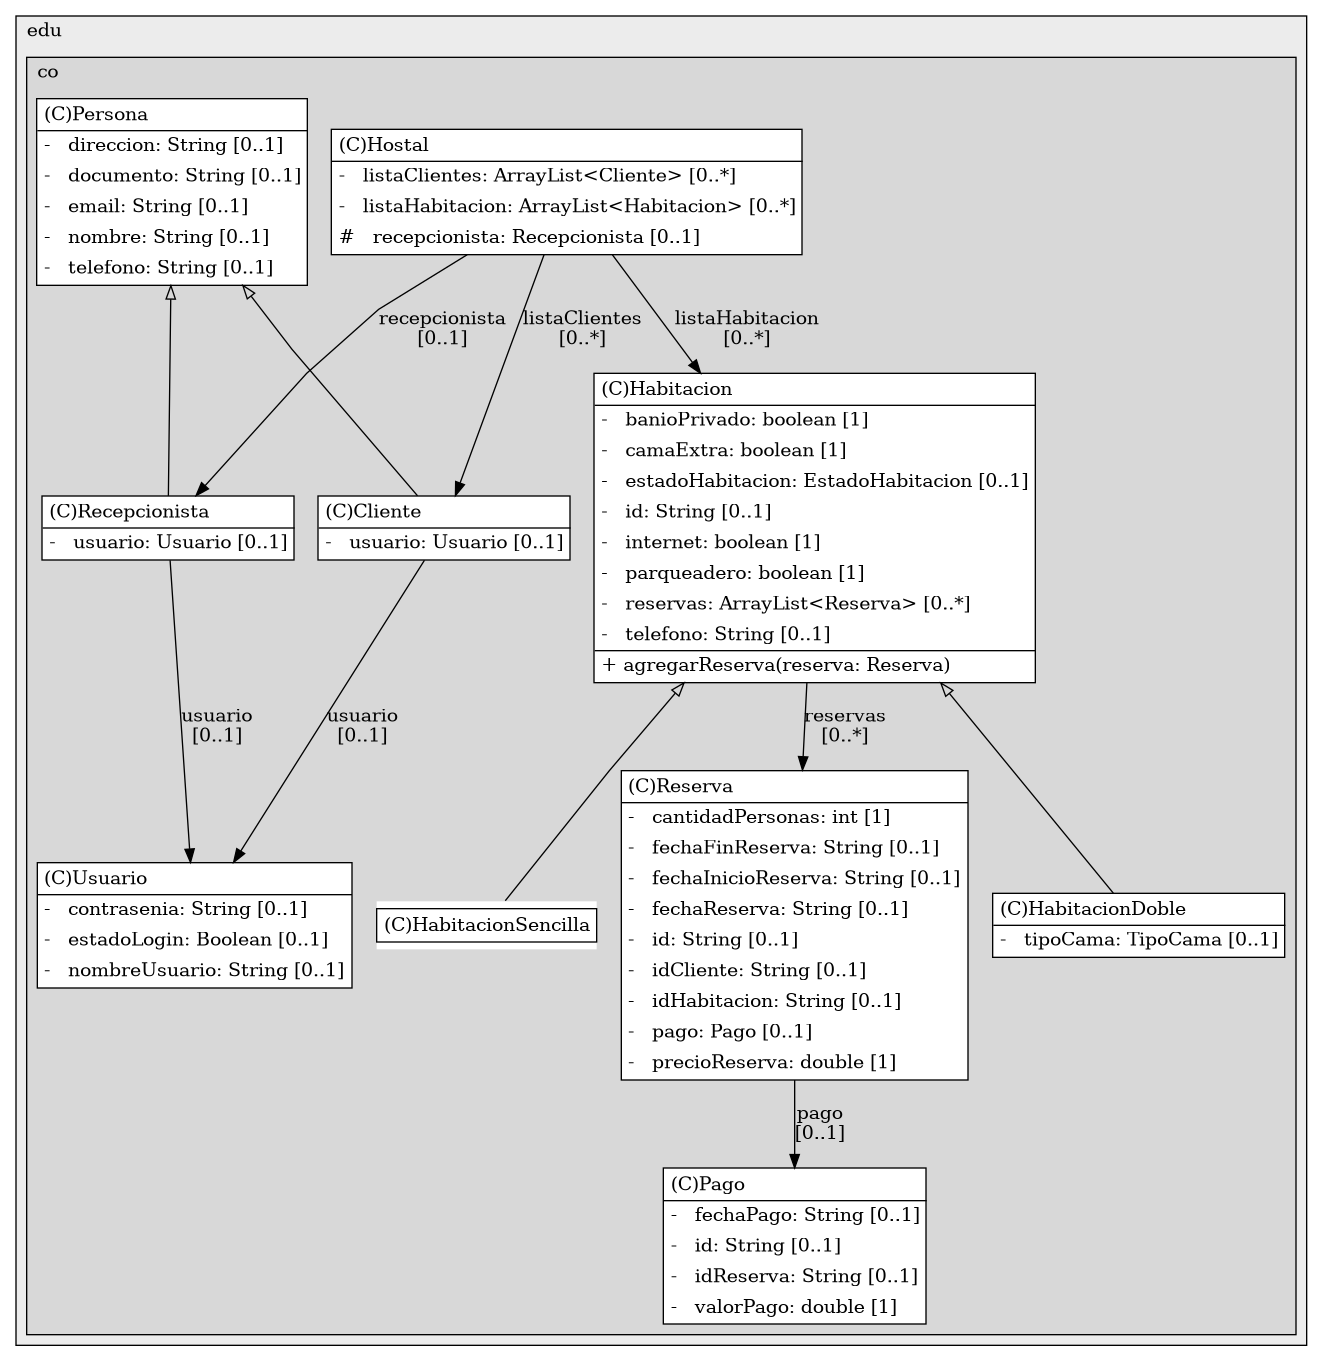 @startuml

/' diagram meta data start
config=StructureConfiguration;
{
  "projectClassification": {
    "searchMode": "OpenProject", // OpenProject, AllProjects
    "includedProjects": "",
    "pathEndKeywords": "*.impl",
    "isClientPath": "",
    "isClientName": "",
    "isTestPath": "",
    "isTestName": "",
    "isMappingPath": "",
    "isMappingName": "",
    "isDataAccessPath": "",
    "isDataAccessName": "",
    "isDataStructurePath": "",
    "isDataStructureName": "",
    "isInterfaceStructuresPath": "",
    "isInterfaceStructuresName": "",
    "isEntryPointPath": "",
    "isEntryPointName": "",
    "treatFinalFieldsAsMandatory": false
  },
  "graphRestriction": {
    "classPackageExcludeFilter": "",
    "classPackageIncludeFilter": "",
    "classNameExcludeFilter": "",
    "classNameIncludeFilter": "",
    "methodNameExcludeFilter": "",
    "methodNameIncludeFilter": "",
    "removeByInheritance": "", // inheritance/annotation based filtering is done in a second step
    "removeByAnnotation": "",
    "removeByClassPackage": "", // cleanup the graph after inheritance/annotation based filtering is done
    "removeByClassName": "",
    "cutMappings": false,
    "cutEnum": true,
    "cutTests": true,
    "cutClient": true,
    "cutDataAccess": false,
    "cutInterfaceStructures": false,
    "cutDataStructures": false,
    "cutGetterAndSetter": true,
    "cutConstructors": true
  },
  "graphTraversal": {
    "forwardDepth": 6,
    "backwardDepth": 6,
    "classPackageExcludeFilter": "",
    "classPackageIncludeFilter": "",
    "classNameExcludeFilter": "",
    "classNameIncludeFilter": "",
    "methodNameExcludeFilter": "",
    "methodNameIncludeFilter": "",
    "hideMappings": false,
    "hideDataStructures": false,
    "hidePrivateMethods": true,
    "hideInterfaceCalls": true, // indirection: implementation -> interface (is hidden) -> implementation
    "onlyShowApplicationEntryPoints": false, // root node is included
    "useMethodCallsForStructureDiagram": "ForwardOnly" // ForwardOnly, BothDirections, No
  },
  "details": {
    "aggregation": "GroupByClass", // ByClass, GroupByClass, None
    "showClassGenericTypes": true,
    "showMethods": true,
    "showMethodParameterNames": true,
    "showMethodParameterTypes": true,
    "showMethodReturnType": true,
    "showPackageLevels": 2,
    "showDetailedClassStructure": true
  },
  "rootClass": "uniquindio.edu.co.trabajosoftware.modelo.Hostal",
  "extensionCallbackMethod": "" // qualified.class.name#methodName - signature: public static String method(String)
}
diagram meta data end '/



digraph g {
    rankdir="TB"
    splines=polyline
    

'nodes 
subgraph cluster_100278 { 
   	label=edu
	labeljust=l
	fillcolor="#ececec"
	style=filled
   
   subgraph cluster_1307538012 { 
   	label=co
	labeljust=l
	fillcolor="#d8d8d8"
	style=filled
   
   Cliente944113453[
	label=<<TABLE BORDER="1" CELLBORDER="0" CELLPADDING="4" CELLSPACING="0">
<TR><TD ALIGN="LEFT" >(C)Cliente</TD></TR>
<HR/>
<TR><TD ALIGN="LEFT" >-   usuario: Usuario [0..1]</TD></TR>
</TABLE>>
	style=filled
	margin=0
	shape=plaintext
	fillcolor="#FFFFFF"
];

Habitacion944113453[
	label=<<TABLE BORDER="1" CELLBORDER="0" CELLPADDING="4" CELLSPACING="0">
<TR><TD ALIGN="LEFT" >(C)Habitacion</TD></TR>
<HR/>
<TR><TD ALIGN="LEFT" >-   banioPrivado: boolean [1]</TD></TR>
<TR><TD ALIGN="LEFT" >-   camaExtra: boolean [1]</TD></TR>
<TR><TD ALIGN="LEFT" >-   estadoHabitacion: EstadoHabitacion [0..1]</TD></TR>
<TR><TD ALIGN="LEFT" >-   id: String [0..1]</TD></TR>
<TR><TD ALIGN="LEFT" >-   internet: boolean [1]</TD></TR>
<TR><TD ALIGN="LEFT" >-   parqueadero: boolean [1]</TD></TR>
<TR><TD ALIGN="LEFT" >-   reservas: ArrayList&lt;Reserva&gt; [0..*]</TD></TR>
<TR><TD ALIGN="LEFT" >-   telefono: String [0..1]</TD></TR>
<HR/>
<TR><TD ALIGN="LEFT" >+ agregarReserva(reserva: Reserva)</TD></TR>
</TABLE>>
	style=filled
	margin=0
	shape=plaintext
	fillcolor="#FFFFFF"
];

HabitacionDoble944113453[
	label=<<TABLE BORDER="1" CELLBORDER="0" CELLPADDING="4" CELLSPACING="0">
<TR><TD ALIGN="LEFT" >(C)HabitacionDoble</TD></TR>
<HR/>
<TR><TD ALIGN="LEFT" >-   tipoCama: TipoCama [0..1]</TD></TR>
</TABLE>>
	style=filled
	margin=0
	shape=plaintext
	fillcolor="#FFFFFF"
];

HabitacionSencilla944113453[
	label=<<TABLE BORDER="1" CELLBORDER="0" CELLPADDING="4" CELLSPACING="0">
<TR><TD ALIGN="LEFT" >(C)HabitacionSencilla</TD></TR>
</TABLE>>
	style=filled
	margin=0
	shape=plaintext
	fillcolor="#FFFFFF"
];

Hostal944113453[
	label=<<TABLE BORDER="1" CELLBORDER="0" CELLPADDING="4" CELLSPACING="0">
<TR><TD ALIGN="LEFT" >(C)Hostal</TD></TR>
<HR/>
<TR><TD ALIGN="LEFT" >-   listaClientes: ArrayList&lt;Cliente&gt; [0..*]</TD></TR>
<TR><TD ALIGN="LEFT" >-   listaHabitacion: ArrayList&lt;Habitacion&gt; [0..*]</TD></TR>
<TR><TD ALIGN="LEFT" >#   recepcionista: Recepcionista [0..1]</TD></TR>
</TABLE>>
	style=filled
	margin=0
	shape=plaintext
	fillcolor="#FFFFFF"
];

Pago944113453[
	label=<<TABLE BORDER="1" CELLBORDER="0" CELLPADDING="4" CELLSPACING="0">
<TR><TD ALIGN="LEFT" >(C)Pago</TD></TR>
<HR/>
<TR><TD ALIGN="LEFT" >-   fechaPago: String [0..1]</TD></TR>
<TR><TD ALIGN="LEFT" >-   id: String [0..1]</TD></TR>
<TR><TD ALIGN="LEFT" >-   idReserva: String [0..1]</TD></TR>
<TR><TD ALIGN="LEFT" >-   valorPago: double [1]</TD></TR>
</TABLE>>
	style=filled
	margin=0
	shape=plaintext
	fillcolor="#FFFFFF"
];

Persona944113453[
	label=<<TABLE BORDER="1" CELLBORDER="0" CELLPADDING="4" CELLSPACING="0">
<TR><TD ALIGN="LEFT" >(C)Persona</TD></TR>
<HR/>
<TR><TD ALIGN="LEFT" >-   direccion: String [0..1]</TD></TR>
<TR><TD ALIGN="LEFT" >-   documento: String [0..1]</TD></TR>
<TR><TD ALIGN="LEFT" >-   email: String [0..1]</TD></TR>
<TR><TD ALIGN="LEFT" >-   nombre: String [0..1]</TD></TR>
<TR><TD ALIGN="LEFT" >-   telefono: String [0..1]</TD></TR>
</TABLE>>
	style=filled
	margin=0
	shape=plaintext
	fillcolor="#FFFFFF"
];

Recepcionista944113453[
	label=<<TABLE BORDER="1" CELLBORDER="0" CELLPADDING="4" CELLSPACING="0">
<TR><TD ALIGN="LEFT" >(C)Recepcionista</TD></TR>
<HR/>
<TR><TD ALIGN="LEFT" >-   usuario: Usuario [0..1]</TD></TR>
</TABLE>>
	style=filled
	margin=0
	shape=plaintext
	fillcolor="#FFFFFF"
];

Reserva944113453[
	label=<<TABLE BORDER="1" CELLBORDER="0" CELLPADDING="4" CELLSPACING="0">
<TR><TD ALIGN="LEFT" >(C)Reserva</TD></TR>
<HR/>
<TR><TD ALIGN="LEFT" >-   cantidadPersonas: int [1]</TD></TR>
<TR><TD ALIGN="LEFT" >-   fechaFinReserva: String [0..1]</TD></TR>
<TR><TD ALIGN="LEFT" >-   fechaInicioReserva: String [0..1]</TD></TR>
<TR><TD ALIGN="LEFT" >-   fechaReserva: String [0..1]</TD></TR>
<TR><TD ALIGN="LEFT" >-   id: String [0..1]</TD></TR>
<TR><TD ALIGN="LEFT" >-   idCliente: String [0..1]</TD></TR>
<TR><TD ALIGN="LEFT" >-   idHabitacion: String [0..1]</TD></TR>
<TR><TD ALIGN="LEFT" >-   pago: Pago [0..1]</TD></TR>
<TR><TD ALIGN="LEFT" >-   precioReserva: double [1]</TD></TR>
</TABLE>>
	style=filled
	margin=0
	shape=plaintext
	fillcolor="#FFFFFF"
];

Usuario944113453[
	label=<<TABLE BORDER="1" CELLBORDER="0" CELLPADDING="4" CELLSPACING="0">
<TR><TD ALIGN="LEFT" >(C)Usuario</TD></TR>
<HR/>
<TR><TD ALIGN="LEFT" >-   contrasenia: String [0..1]</TD></TR>
<TR><TD ALIGN="LEFT" >-   estadoLogin: Boolean [0..1]</TD></TR>
<TR><TD ALIGN="LEFT" >-   nombreUsuario: String [0..1]</TD></TR>
</TABLE>>
	style=filled
	margin=0
	shape=plaintext
	fillcolor="#FFFFFF"
];
} 
} 

'edges    
Cliente944113453 -> Usuario944113453[label="usuario
[0..1]"];
Habitacion944113453 -> HabitacionDoble944113453[arrowhead=none, arrowtail=empty, dir=both];
Habitacion944113453 -> HabitacionSencilla944113453[arrowhead=none, arrowtail=empty, dir=both];
Habitacion944113453 -> Reserva944113453[label="reservas
[0..*]"];
Hostal944113453 -> Cliente944113453[label="listaClientes
[0..*]"];
Hostal944113453 -> Habitacion944113453[label="listaHabitacion
[0..*]"];
Hostal944113453 -> Recepcionista944113453[label="recepcionista
[0..1]"];
Persona944113453 -> Cliente944113453[arrowhead=none, arrowtail=empty, dir=both];
Persona944113453 -> Recepcionista944113453[arrowhead=none, arrowtail=empty, dir=both];
Recepcionista944113453 -> Usuario944113453[label="usuario
[0..1]"];
Reserva944113453 -> Pago944113453[label="pago
[0..1]"];
    
}
@enduml